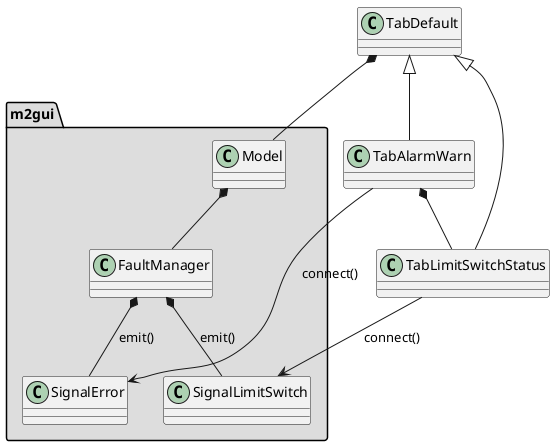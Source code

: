 @startuml
package "m2gui" #DDDDDD {
  Model *-- FaultManager
  FaultManager *-- SignalError : emit()
  FaultManager *-- SignalLimitSwitch : emit()
}

TabDefault *-- Model
TabDefault <|-- TabAlarmWarn
TabDefault <|-- TabLimitSwitchStatus

TabAlarmWarn *-- TabLimitSwitchStatus

TabAlarmWarn --> SignalError : connect()

TabLimitSwitchStatus--> SignalLimitSwitch : connect()
@enduml
